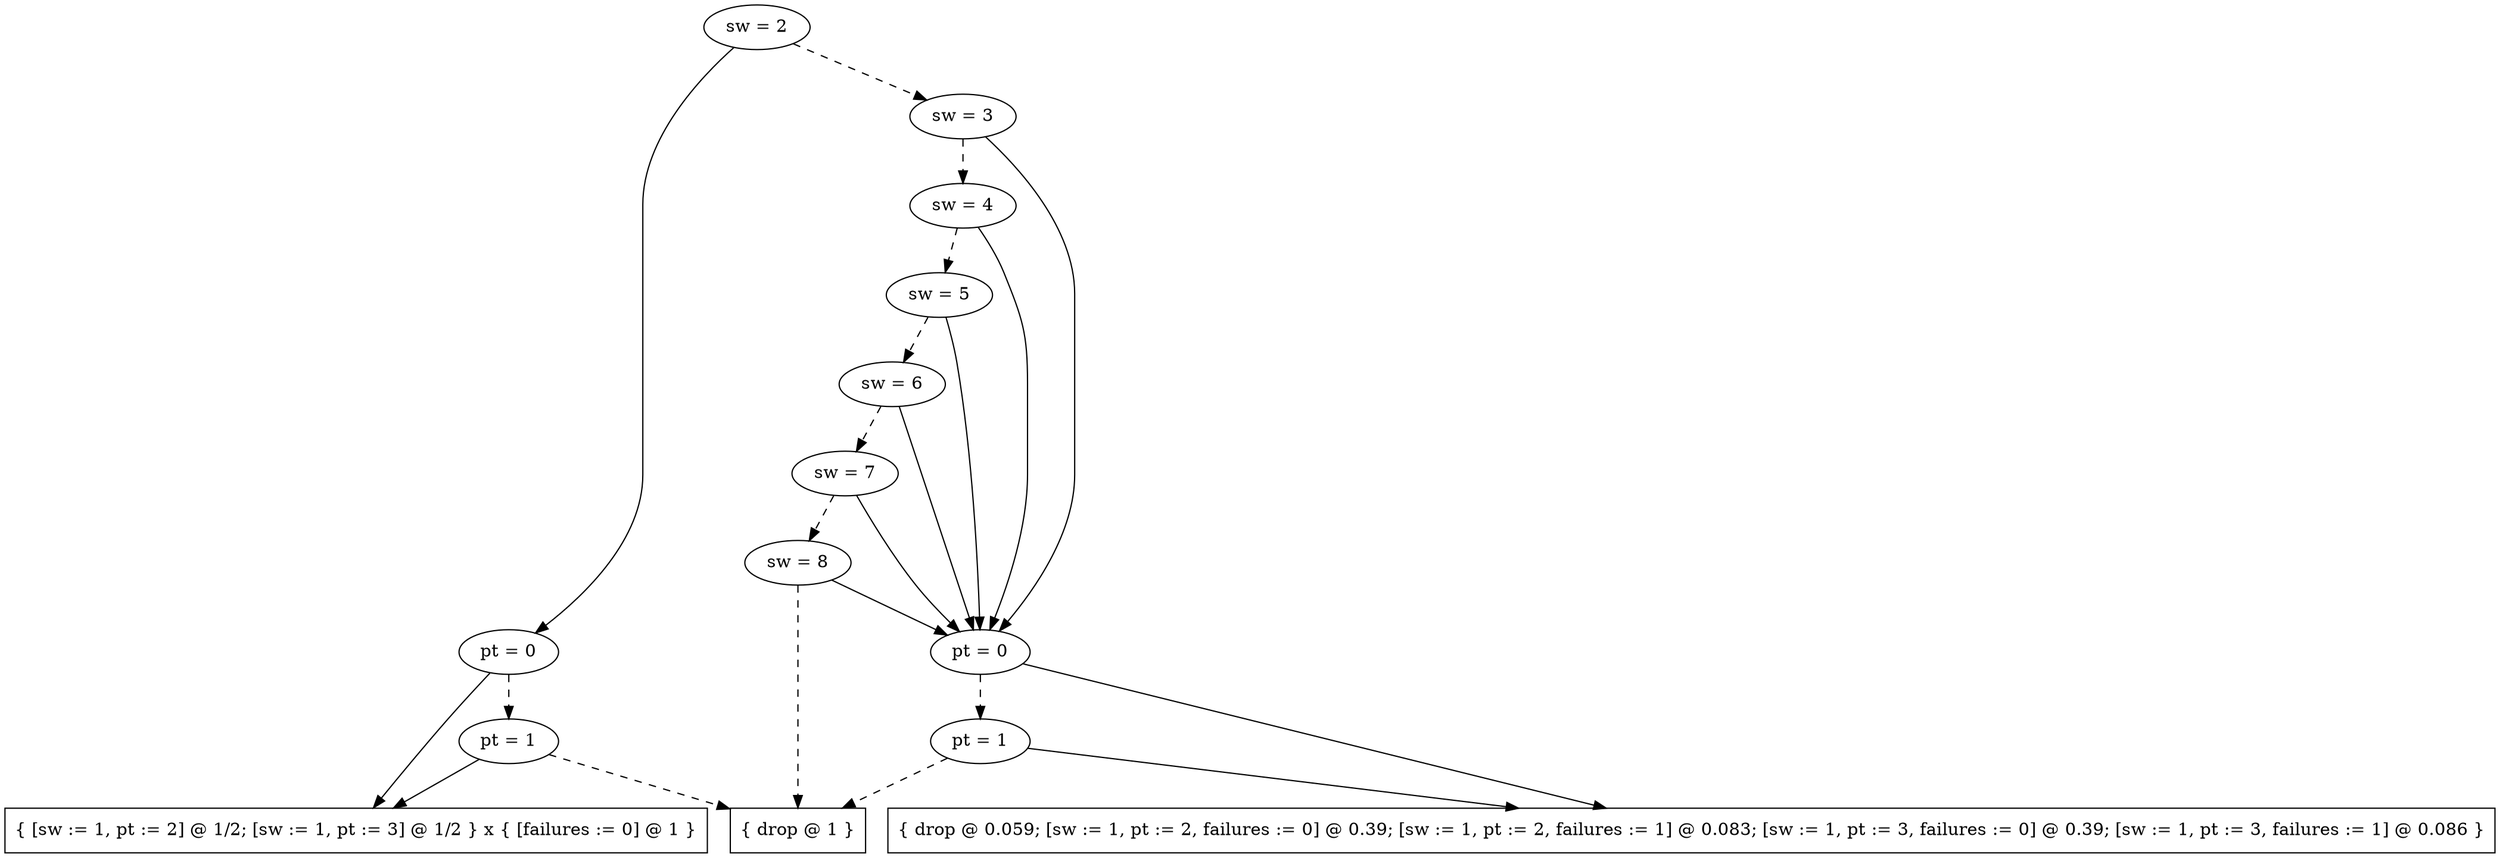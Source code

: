 digraph tdk {
1226 [label="sw = 2"];
1226 -> 1211;
1226 -> 1224 [style="dashed"];
1211 [label="pt = 0"];
1211 -> 1130;
1211 -> 1157 [style="dashed"];
1130 [shape=box label="{ [sw := 1, pt := 2] @ 1/2; [sw := 1, pt := 3] @ 1/2 } x { [failures := 0] @ 1 }"];
1157 [label="pt = 1"];
1157 -> 1130;
1157 -> 0 [style="dashed"];
0 [shape=box label="{ drop @ 1 }"];
1224 [label="sw = 3"];
1224 -> 1194;
1224 -> 1222 [style="dashed"];
1194 [label="pt = 0"];
1194 -> 1113;
1194 -> 1140 [style="dashed"];
1113 [shape=box label="{ drop @ 0.059; [sw := 1, pt := 2, failures := 0] @ 0.39; [sw := 1, pt := 2, failures := 1] @ 0.083; [sw := 1, pt := 3, failures := 0] @ 0.39; [sw := 1, pt := 3, failures := 1] @ 0.086 }"];
1140 [label="pt = 1"];
1140 -> 1113;
1140 -> 0 [style="dashed"];
1222 [label="sw = 4"];
1222 -> 1194;
1222 -> 1220 [style="dashed"];
1220 [label="sw = 5"];
1220 -> 1194;
1220 -> 1218 [style="dashed"];
1218 [label="sw = 6"];
1218 -> 1194;
1218 -> 1216 [style="dashed"];
1216 [label="sw = 7"];
1216 -> 1194;
1216 -> 1214 [style="dashed"];
1214 [label="sw = 8"];
1214 -> 1194;
1214 -> 0 [style="dashed"];
{rank=same; 1222 ;}
{rank=same; 1140 1157 ;}
{rank=same; 1220 ;}
{rank=same; 1224 ;}
{rank=same; 1226 ;}
{rank=same; 1216 ;}
{rank=same; 1214 ;}
{rank=same; 1218 ;}
{rank=same; 1194 1211 ;}
}

